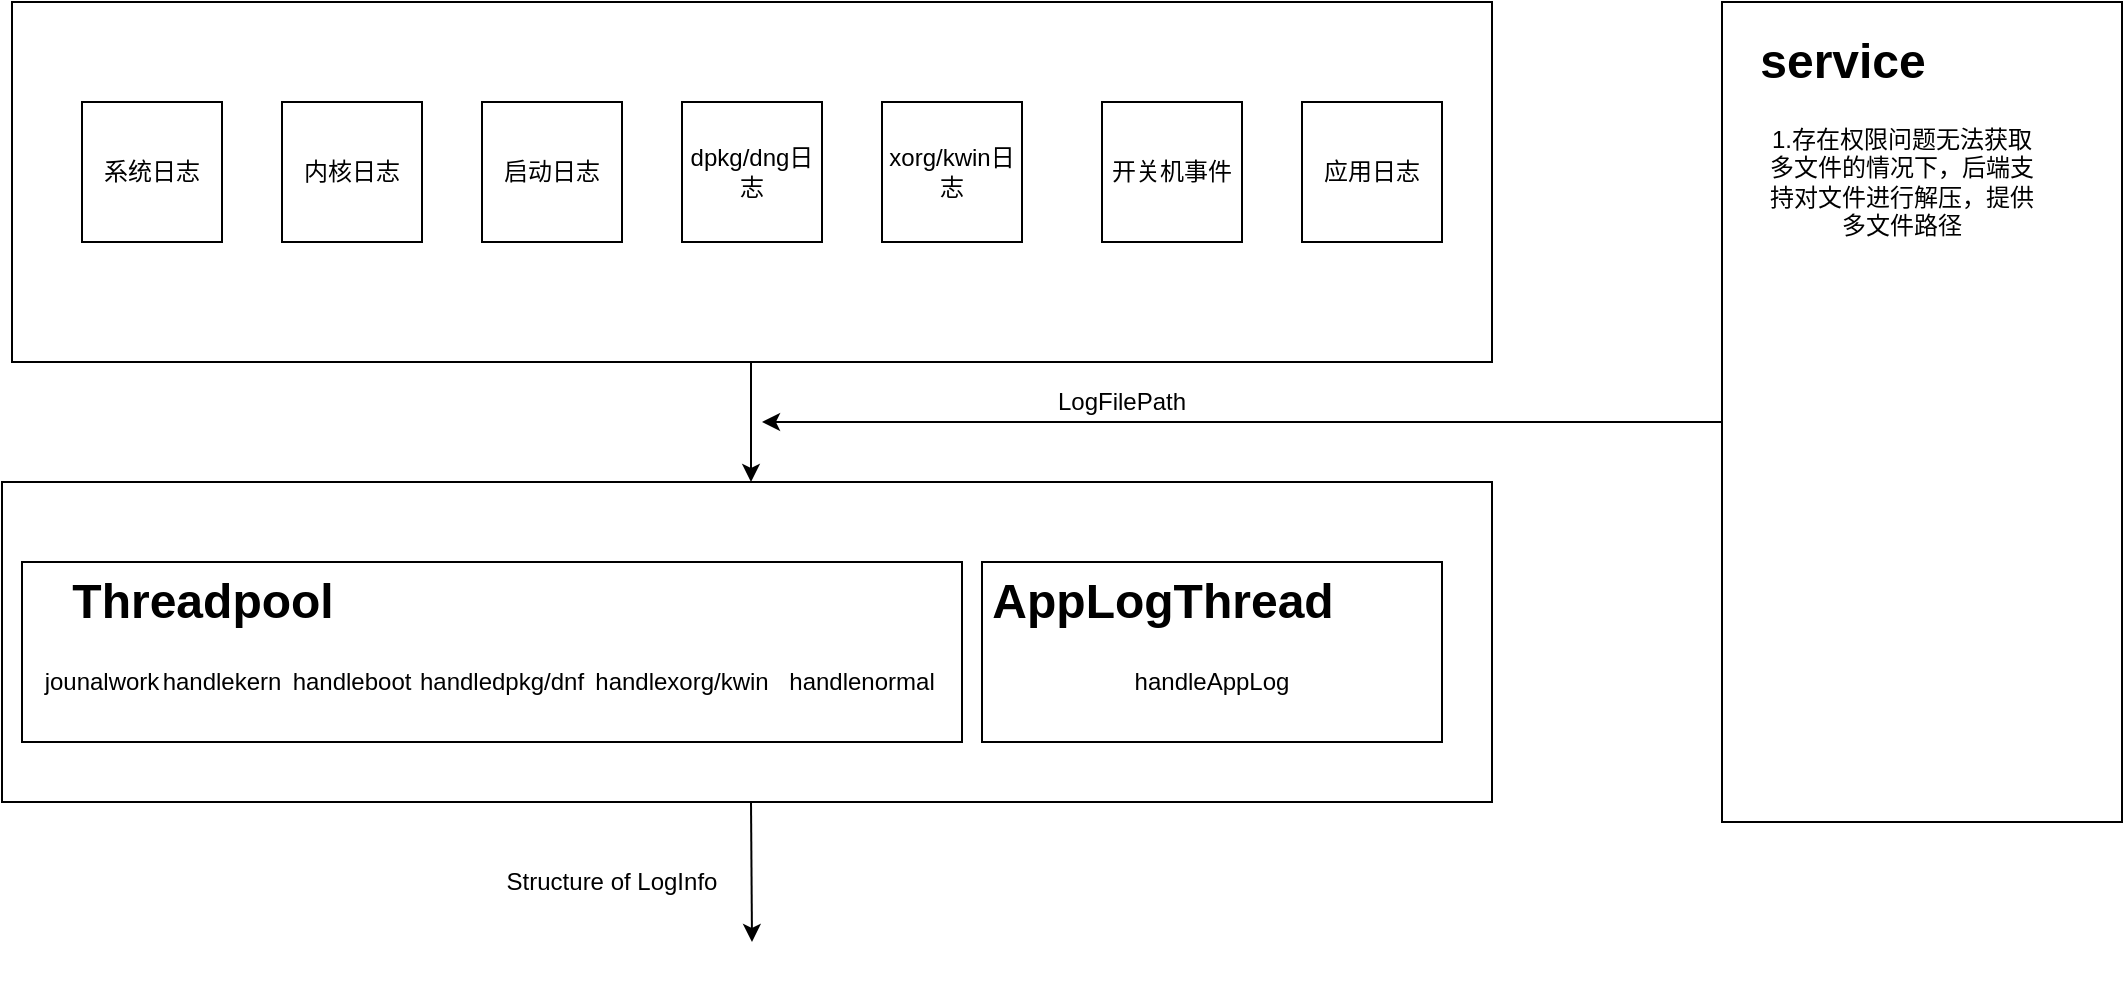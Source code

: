 <mxfile version="14.8.4" type="github">
  <diagram id="cAtFJ-n8TtIKVpMIeBj_" name="Page-1">
    <mxGraphModel dx="1362" dy="761" grid="1" gridSize="10" guides="1" tooltips="1" connect="1" arrows="1" fold="1" page="1" pageScale="1" pageWidth="1654" pageHeight="2336" math="0" shadow="0">
      <root>
        <mxCell id="0" />
        <mxCell id="1" parent="0" />
        <mxCell id="1i-iLVC1vLcuLtuN7oaf-24" value="" style="rounded=0;whiteSpace=wrap;html=1;" vertex="1" parent="1">
          <mxGeometry x="35" y="550" width="740" height="180" as="geometry" />
        </mxCell>
        <mxCell id="1i-iLVC1vLcuLtuN7oaf-4" value="系统日志" style="whiteSpace=wrap;html=1;aspect=fixed;" vertex="1" parent="1">
          <mxGeometry x="70" y="600" width="70" height="70" as="geometry" />
        </mxCell>
        <mxCell id="1i-iLVC1vLcuLtuN7oaf-5" value="内核日志" style="whiteSpace=wrap;html=1;aspect=fixed;" vertex="1" parent="1">
          <mxGeometry x="170" y="600" width="70" height="70" as="geometry" />
        </mxCell>
        <mxCell id="1i-iLVC1vLcuLtuN7oaf-6" value="启动日志" style="whiteSpace=wrap;html=1;aspect=fixed;" vertex="1" parent="1">
          <mxGeometry x="270" y="600" width="70" height="70" as="geometry" />
        </mxCell>
        <mxCell id="1i-iLVC1vLcuLtuN7oaf-8" value="xorg/kwin日志" style="whiteSpace=wrap;html=1;aspect=fixed;" vertex="1" parent="1">
          <mxGeometry x="470" y="600" width="70" height="70" as="geometry" />
        </mxCell>
        <mxCell id="1i-iLVC1vLcuLtuN7oaf-9" value="开关机事件" style="whiteSpace=wrap;html=1;aspect=fixed;" vertex="1" parent="1">
          <mxGeometry x="580" y="600" width="70" height="70" as="geometry" />
        </mxCell>
        <mxCell id="1i-iLVC1vLcuLtuN7oaf-10" value="应用日志" style="whiteSpace=wrap;html=1;aspect=fixed;" vertex="1" parent="1">
          <mxGeometry x="680" y="600" width="70" height="70" as="geometry" />
        </mxCell>
        <mxCell id="1i-iLVC1vLcuLtuN7oaf-14" style="edgeStyle=orthogonalEdgeStyle;shape=link;rounded=0;orthogonalLoop=1;jettySize=auto;html=1;exitX=0.5;exitY=1;exitDx=0;exitDy=0;" edge="1" parent="1" source="1i-iLVC1vLcuLtuN7oaf-5" target="1i-iLVC1vLcuLtuN7oaf-5">
          <mxGeometry relative="1" as="geometry" />
        </mxCell>
        <mxCell id="1i-iLVC1vLcuLtuN7oaf-7" value="dpkg/dng日志" style="whiteSpace=wrap;html=1;aspect=fixed;" vertex="1" parent="1">
          <mxGeometry x="370" y="600" width="70" height="70" as="geometry" />
        </mxCell>
        <mxCell id="1i-iLVC1vLcuLtuN7oaf-25" value="" style="endArrow=classic;html=1;" edge="1" parent="1">
          <mxGeometry width="50" height="50" relative="1" as="geometry">
            <mxPoint x="404.5" y="730" as="sourcePoint" />
            <mxPoint x="404.5" y="790" as="targetPoint" />
          </mxGeometry>
        </mxCell>
        <mxCell id="1i-iLVC1vLcuLtuN7oaf-26" value="" style="rounded=0;whiteSpace=wrap;html=1;" vertex="1" parent="1">
          <mxGeometry x="30" y="790" width="745" height="160" as="geometry" />
        </mxCell>
        <mxCell id="1i-iLVC1vLcuLtuN7oaf-27" value="" style="rounded=0;whiteSpace=wrap;html=1;" vertex="1" parent="1">
          <mxGeometry x="40" y="830" width="470" height="90" as="geometry" />
        </mxCell>
        <mxCell id="1i-iLVC1vLcuLtuN7oaf-28" value="Threadpool&lt;br&gt;" style="text;strokeColor=none;fillColor=none;html=1;fontSize=24;fontStyle=1;verticalAlign=middle;align=center;rounded=0;" vertex="1" parent="1">
          <mxGeometry x="80" y="830" width="100" height="40" as="geometry" />
        </mxCell>
        <mxCell id="1i-iLVC1vLcuLtuN7oaf-29" value="" style="rounded=0;whiteSpace=wrap;html=1;" vertex="1" parent="1">
          <mxGeometry x="520" y="830" width="230" height="90" as="geometry" />
        </mxCell>
        <mxCell id="1i-iLVC1vLcuLtuN7oaf-30" value="AppLogThread" style="text;strokeColor=none;fillColor=none;html=1;fontSize=24;fontStyle=1;verticalAlign=middle;align=center;rounded=0;" vertex="1" parent="1">
          <mxGeometry x="560" y="830" width="100" height="40" as="geometry" />
        </mxCell>
        <mxCell id="1i-iLVC1vLcuLtuN7oaf-31" value="handlekern" style="text;html=1;strokeColor=none;fillColor=none;align=center;verticalAlign=middle;whiteSpace=wrap;rounded=0;" vertex="1" parent="1">
          <mxGeometry x="110" y="880" width="60" height="20" as="geometry" />
        </mxCell>
        <mxCell id="1i-iLVC1vLcuLtuN7oaf-32" value="handleboot" style="text;html=1;strokeColor=none;fillColor=none;align=center;verticalAlign=middle;whiteSpace=wrap;rounded=0;" vertex="1" parent="1">
          <mxGeometry x="185" y="880" width="40" height="20" as="geometry" />
        </mxCell>
        <mxCell id="1i-iLVC1vLcuLtuN7oaf-33" value="handledpkg/dnf" style="text;html=1;strokeColor=none;fillColor=none;align=center;verticalAlign=middle;whiteSpace=wrap;rounded=0;" vertex="1" parent="1">
          <mxGeometry x="260" y="880" width="40" height="20" as="geometry" />
        </mxCell>
        <mxCell id="1i-iLVC1vLcuLtuN7oaf-34" value="handlexorg/kwin" style="text;html=1;strokeColor=none;fillColor=none;align=center;verticalAlign=middle;whiteSpace=wrap;rounded=0;" vertex="1" parent="1">
          <mxGeometry x="350" y="880" width="40" height="20" as="geometry" />
        </mxCell>
        <mxCell id="1i-iLVC1vLcuLtuN7oaf-35" value="handlenormal" style="text;html=1;strokeColor=none;fillColor=none;align=center;verticalAlign=middle;whiteSpace=wrap;rounded=0;" vertex="1" parent="1">
          <mxGeometry x="440" y="880" width="40" height="20" as="geometry" />
        </mxCell>
        <mxCell id="1i-iLVC1vLcuLtuN7oaf-36" value="handleAppLog" style="text;html=1;strokeColor=none;fillColor=none;align=center;verticalAlign=middle;whiteSpace=wrap;rounded=0;" vertex="1" parent="1">
          <mxGeometry x="615" y="880" width="40" height="20" as="geometry" />
        </mxCell>
        <mxCell id="1i-iLVC1vLcuLtuN7oaf-38" value="jounalwork" style="text;html=1;strokeColor=none;fillColor=none;align=center;verticalAlign=middle;whiteSpace=wrap;rounded=0;" vertex="1" parent="1">
          <mxGeometry x="60" y="880" width="40" height="20" as="geometry" />
        </mxCell>
        <mxCell id="1i-iLVC1vLcuLtuN7oaf-45" value="" style="endArrow=classic;html=1;" edge="1" parent="1">
          <mxGeometry width="50" height="50" relative="1" as="geometry">
            <mxPoint x="404.5" y="950" as="sourcePoint" />
            <mxPoint x="405" y="1020" as="targetPoint" />
          </mxGeometry>
        </mxCell>
        <mxCell id="1i-iLVC1vLcuLtuN7oaf-46" value="Structure of LogInfo" style="text;html=1;strokeColor=none;fillColor=none;align=center;verticalAlign=middle;whiteSpace=wrap;rounded=0;" vertex="1" parent="1">
          <mxGeometry x="270" y="940" width="130" height="100" as="geometry" />
        </mxCell>
        <mxCell id="1i-iLVC1vLcuLtuN7oaf-49" value="" style="endArrow=classic;html=1;" edge="1" parent="1">
          <mxGeometry width="50" height="50" relative="1" as="geometry">
            <mxPoint x="890" y="760" as="sourcePoint" />
            <mxPoint x="410" y="760" as="targetPoint" />
            <Array as="points">
              <mxPoint x="500" y="760" />
            </Array>
          </mxGeometry>
        </mxCell>
        <mxCell id="1i-iLVC1vLcuLtuN7oaf-50" value="" style="rounded=0;whiteSpace=wrap;html=1;" vertex="1" parent="1">
          <mxGeometry x="890" y="550" width="200" height="410" as="geometry" />
        </mxCell>
        <mxCell id="1i-iLVC1vLcuLtuN7oaf-51" value="service" style="text;strokeColor=none;fillColor=none;html=1;fontSize=24;fontStyle=1;verticalAlign=middle;align=center;rounded=0;" vertex="1" parent="1">
          <mxGeometry x="900" y="560" width="100" height="40" as="geometry" />
        </mxCell>
        <mxCell id="1i-iLVC1vLcuLtuN7oaf-54" value="LogFilePath" style="text;html=1;strokeColor=none;fillColor=none;align=center;verticalAlign=middle;whiteSpace=wrap;rounded=0;" vertex="1" parent="1">
          <mxGeometry x="570" y="740" width="40" height="20" as="geometry" />
        </mxCell>
        <mxCell id="1i-iLVC1vLcuLtuN7oaf-55" value="1.存在权限问题无法获取多文件的情况下，后端支持对文件进行解压，提供多文件路径" style="text;html=1;strokeColor=none;fillColor=none;align=center;verticalAlign=middle;whiteSpace=wrap;rounded=0;" vertex="1" parent="1">
          <mxGeometry x="910" y="555" width="140" height="170" as="geometry" />
        </mxCell>
      </root>
    </mxGraphModel>
  </diagram>
</mxfile>
